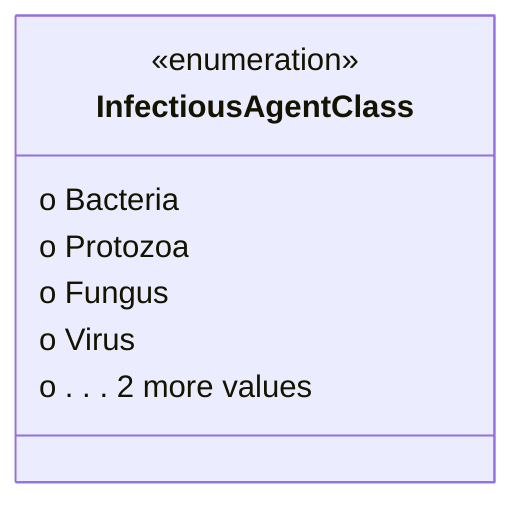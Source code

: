 classDiagram
  class InfectiousAgentClass {
<<enumeration>>
  o Bacteria
  o Protozoa
  o Fungus
  o Virus
  o . . . 2 more values
 }
